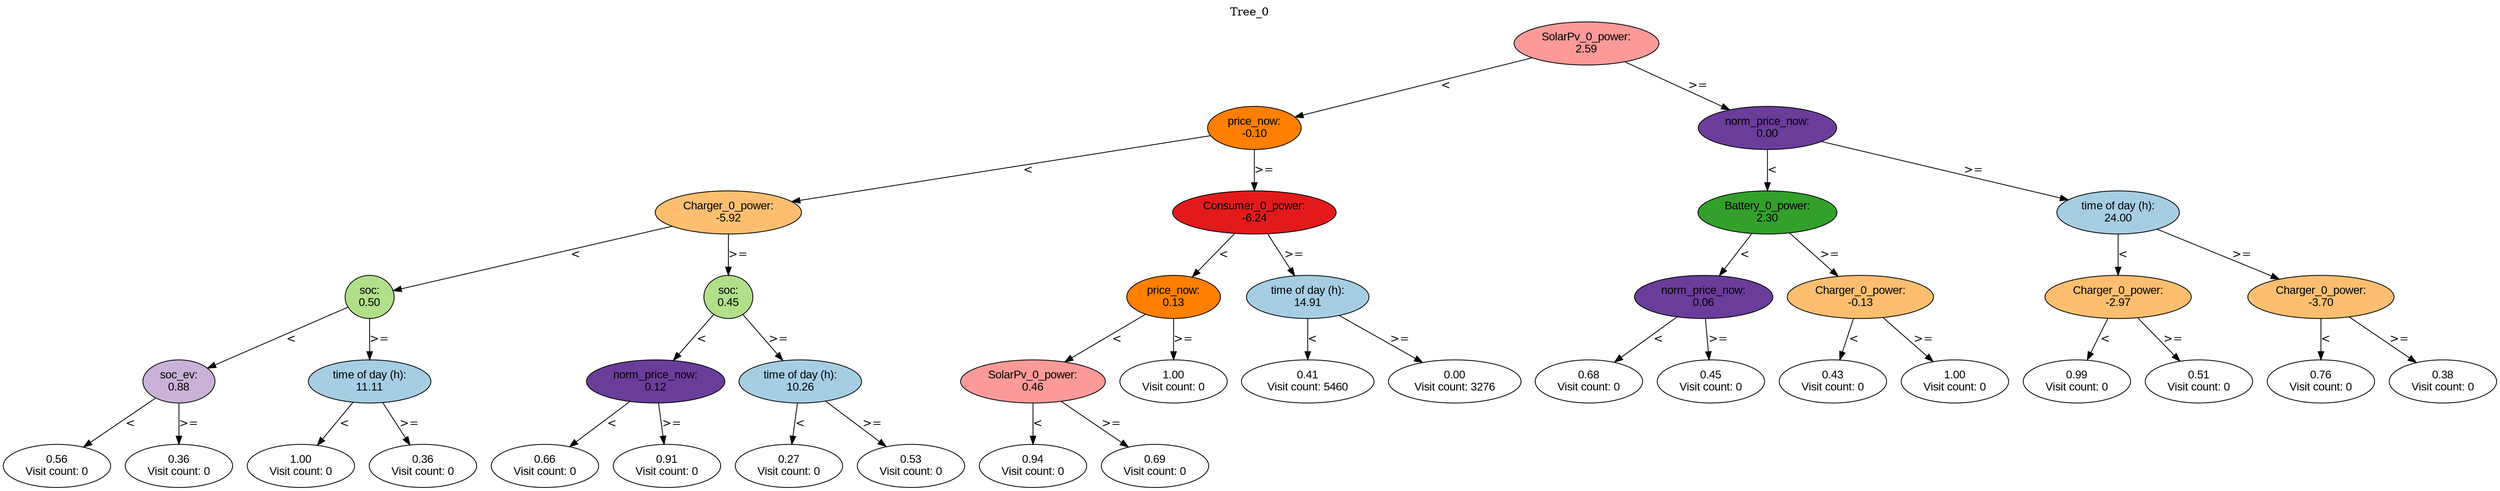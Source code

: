 digraph BST {
    node [fontname="Arial" style=filled colorscheme=paired12];
    0 [ label = "SolarPv_0_power:
2.59" fillcolor=5];
    1 [ label = "price_now:
-0.10" fillcolor=8];
    2 [ label = "Charger_0_power:
-5.92" fillcolor=7];
    3 [ label = "soc:
0.50" fillcolor=3];
    4 [ label = "soc_ev:
0.88" fillcolor=9];
    5 [ label = "0.56
Visit count: 0" fillcolor=white];
    6 [ label = "0.36
Visit count: 0" fillcolor=white];
    7 [ label = "time of day (h):
11.11" fillcolor=1];
    8 [ label = "1.00
Visit count: 0" fillcolor=white];
    9 [ label = "0.36
Visit count: 0" fillcolor=white];
    10 [ label = "soc:
0.45" fillcolor=3];
    11 [ label = "norm_price_now:
0.12" fillcolor=10];
    12 [ label = "0.66
Visit count: 0" fillcolor=white];
    13 [ label = "0.91
Visit count: 0" fillcolor=white];
    14 [ label = "time of day (h):
10.26" fillcolor=1];
    15 [ label = "0.27
Visit count: 0" fillcolor=white];
    16 [ label = "0.53
Visit count: 0" fillcolor=white];
    17 [ label = "Consumer_0_power:
-6.24" fillcolor=6];
    18 [ label = "price_now:
0.13" fillcolor=8];
    19 [ label = "SolarPv_0_power:
0.46" fillcolor=5];
    20 [ label = "0.94
Visit count: 0" fillcolor=white];
    21 [ label = "0.69
Visit count: 0" fillcolor=white];
    22 [ label = "1.00
Visit count: 0" fillcolor=white];
    23 [ label = "time of day (h):
14.91" fillcolor=1];
    24 [ label = "0.41
Visit count: 5460" fillcolor=white];
    25 [ label = "0.00
Visit count: 3276" fillcolor=white];
    26 [ label = "norm_price_now:
0.00" fillcolor=10];
    27 [ label = "Battery_0_power:
2.30" fillcolor=4];
    28 [ label = "norm_price_now:
0.06" fillcolor=10];
    29 [ label = "0.68
Visit count: 0" fillcolor=white];
    30 [ label = "0.45
Visit count: 0" fillcolor=white];
    31 [ label = "Charger_0_power:
-0.13" fillcolor=7];
    32 [ label = "0.43
Visit count: 0" fillcolor=white];
    33 [ label = "1.00
Visit count: 0" fillcolor=white];
    34 [ label = "time of day (h):
24.00" fillcolor=1];
    35 [ label = "Charger_0_power:
-2.97" fillcolor=7];
    36 [ label = "0.99
Visit count: 0" fillcolor=white];
    37 [ label = "0.51
Visit count: 0" fillcolor=white];
    38 [ label = "Charger_0_power:
-3.70" fillcolor=7];
    39 [ label = "0.76
Visit count: 0" fillcolor=white];
    40 [ label = "0.38
Visit count: 0" fillcolor=white];

    0  -> 1[ label = "<"];
    0  -> 26[ label = ">="];
    1  -> 2[ label = "<"];
    1  -> 17[ label = ">="];
    2  -> 3[ label = "<"];
    2  -> 10[ label = ">="];
    3  -> 4[ label = "<"];
    3  -> 7[ label = ">="];
    4  -> 5[ label = "<"];
    4  -> 6[ label = ">="];
    7  -> 8[ label = "<"];
    7  -> 9[ label = ">="];
    10  -> 11[ label = "<"];
    10  -> 14[ label = ">="];
    11  -> 12[ label = "<"];
    11  -> 13[ label = ">="];
    14  -> 15[ label = "<"];
    14  -> 16[ label = ">="];
    17  -> 18[ label = "<"];
    17  -> 23[ label = ">="];
    18  -> 19[ label = "<"];
    18  -> 22[ label = ">="];
    19  -> 20[ label = "<"];
    19  -> 21[ label = ">="];
    23  -> 24[ label = "<"];
    23  -> 25[ label = ">="];
    26  -> 27[ label = "<"];
    26  -> 34[ label = ">="];
    27  -> 28[ label = "<"];
    27  -> 31[ label = ">="];
    28  -> 29[ label = "<"];
    28  -> 30[ label = ">="];
    31  -> 32[ label = "<"];
    31  -> 33[ label = ">="];
    34  -> 35[ label = "<"];
    34  -> 38[ label = ">="];
    35  -> 36[ label = "<"];
    35  -> 37[ label = ">="];
    38  -> 39[ label = "<"];
    38  -> 40[ label = ">="];

    labelloc="t";
    label="Tree_0";
}